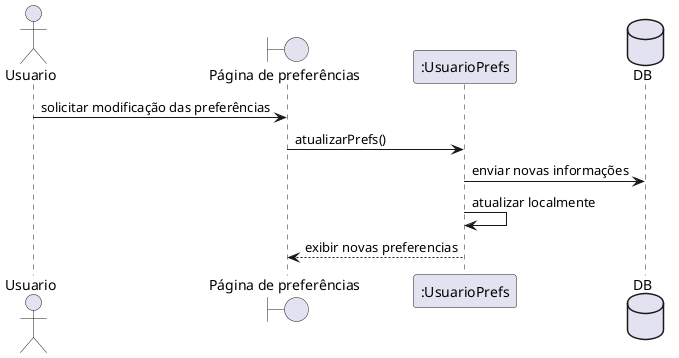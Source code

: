 @startuml

' Configurar preferêcias do usuário na plataforma


actor Usuario as user

boundary "Página de preferências" as pref_pages

user -> pref_pages : solicitar modificação das preferências
pref_pages -> ":UsuarioPrefs" : atualizarPrefs()
database DB as db

":UsuarioPrefs" -> db : enviar novas informações
":UsuarioPrefs" -> ":UsuarioPrefs" : atualizar localmente
pref_pages <-- ":UsuarioPrefs" : exibir novas preferencias

@enduml